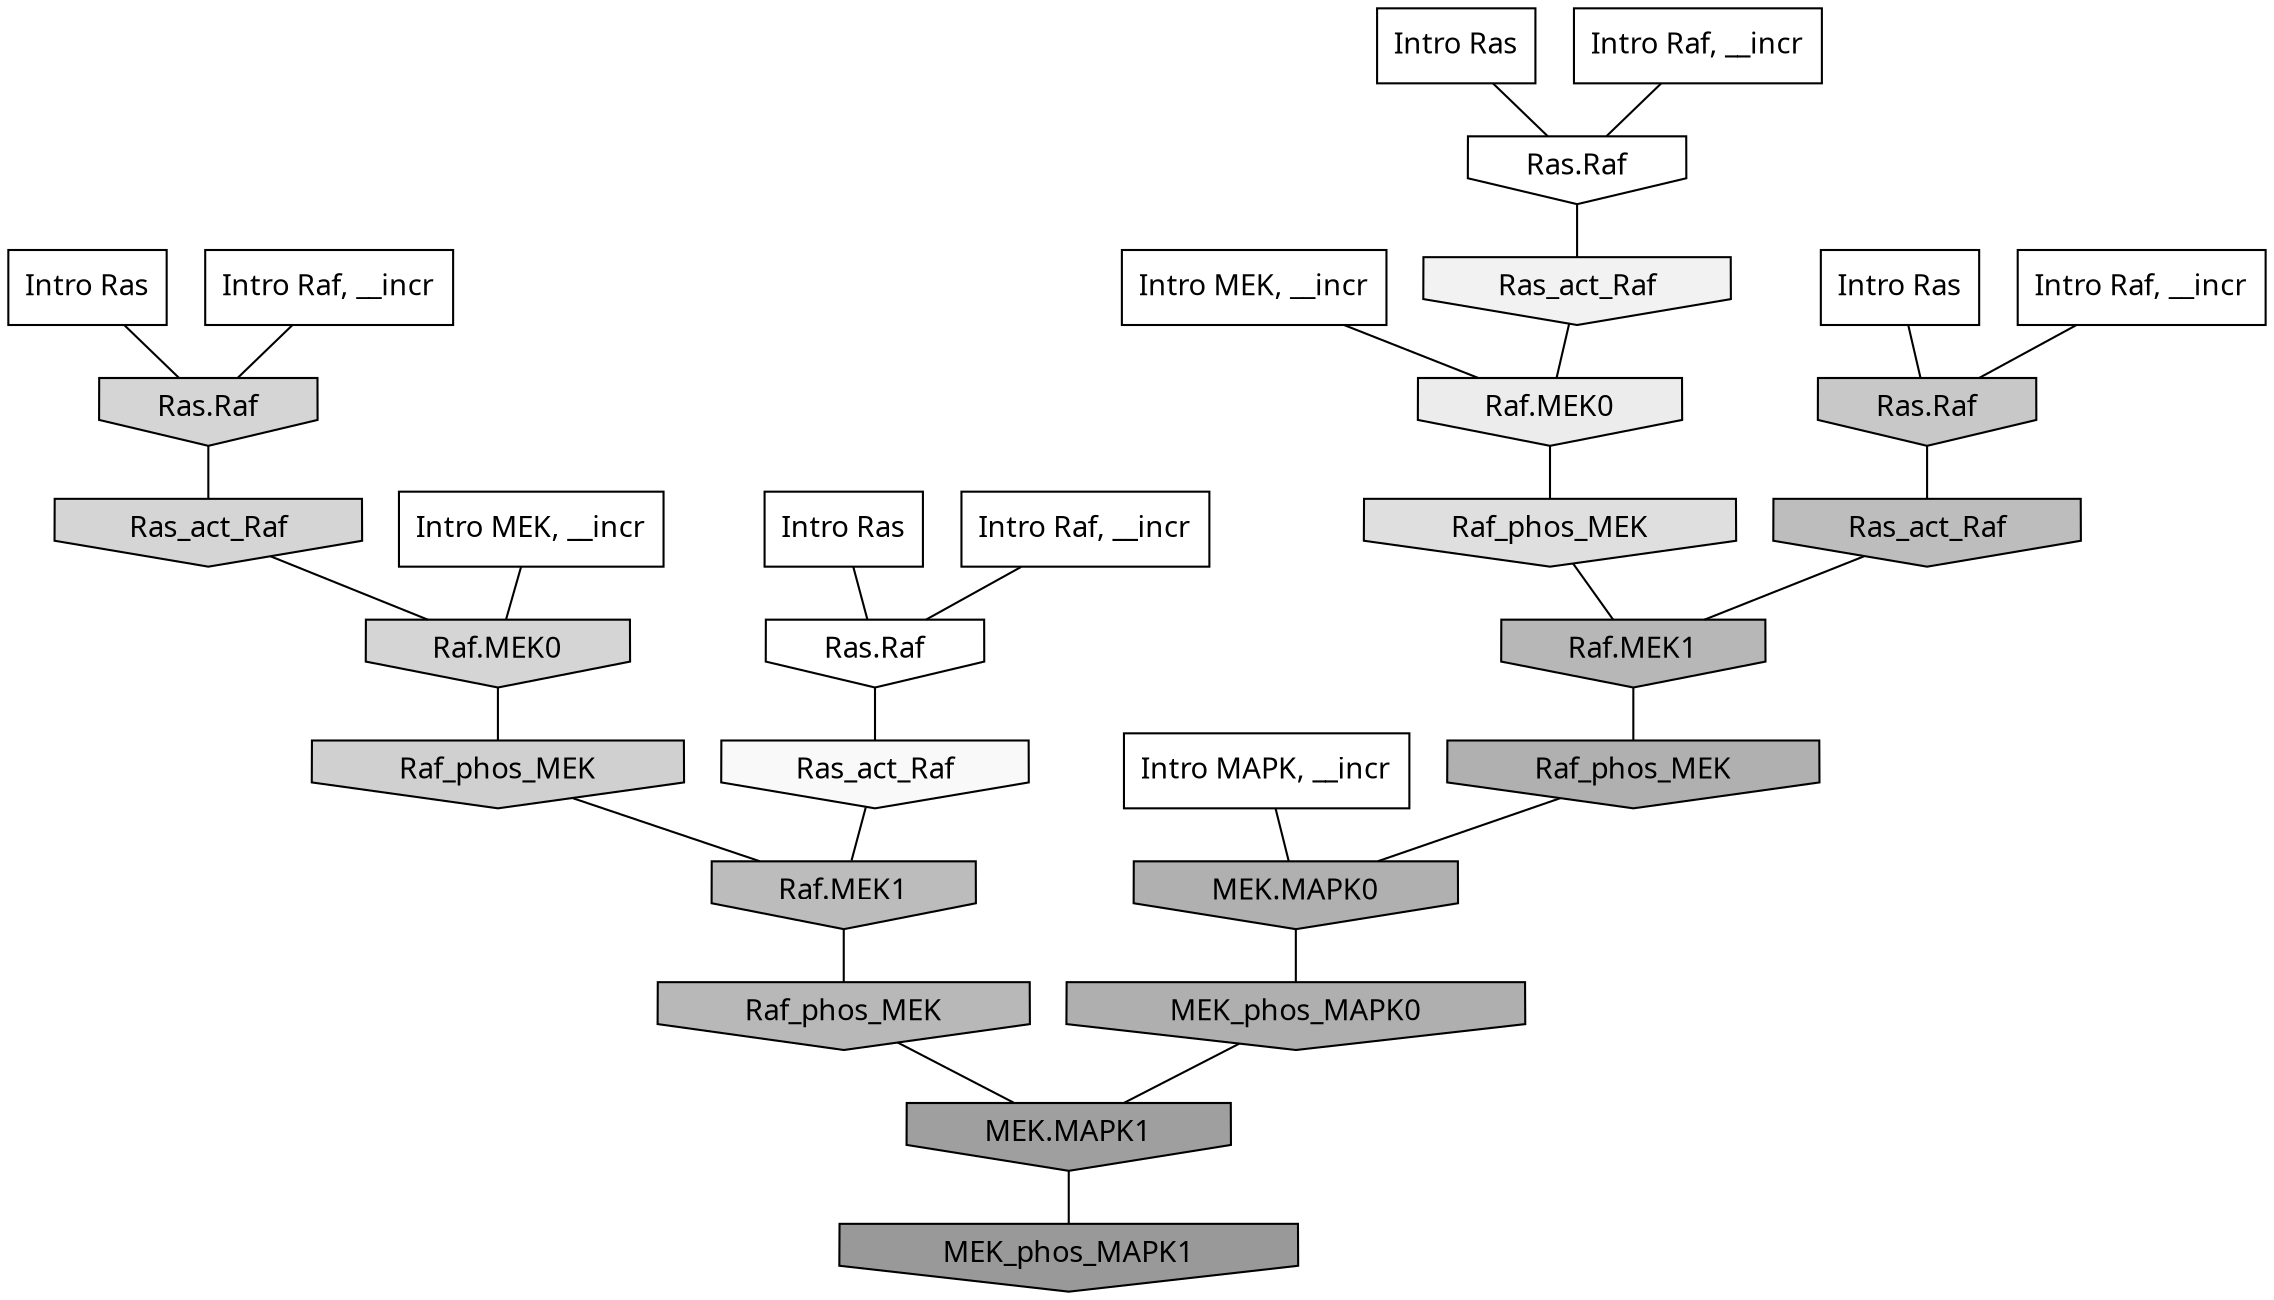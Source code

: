 digraph G{
  rankdir="TB";
  ranksep=0.30;
  node [fontname="CMU Serif"];
  edge [fontname="CMU Serif"];
  
  7 [label="Intro Ras", shape=rectangle, style=filled, fillcolor="0.000 0.000 1.000"]
  
  36 [label="Intro Ras", shape=rectangle, style=filled, fillcolor="0.000 0.000 1.000"]
  
  74 [label="Intro Ras", shape=rectangle, style=filled, fillcolor="0.000 0.000 1.000"]
  
  94 [label="Intro Ras", shape=rectangle, style=filled, fillcolor="0.000 0.000 1.000"]
  
  531 [label="Intro Raf, __incr", shape=rectangle, style=filled, fillcolor="0.000 0.000 1.000"]
  
  602 [label="Intro Raf, __incr", shape=rectangle, style=filled, fillcolor="0.000 0.000 1.000"]
  
  764 [label="Intro Raf, __incr", shape=rectangle, style=filled, fillcolor="0.000 0.000 1.000"]
  
  925 [label="Intro Raf, __incr", shape=rectangle, style=filled, fillcolor="0.000 0.000 1.000"]
  
  1480 [label="Intro MEK, __incr", shape=rectangle, style=filled, fillcolor="0.000 0.000 1.000"]
  
  1822 [label="Intro MEK, __incr", shape=rectangle, style=filled, fillcolor="0.000 0.000 1.000"]
  
  2685 [label="Intro MAPK, __incr", shape=rectangle, style=filled, fillcolor="0.000 0.000 1.000"]
  
  3272 [label="Ras.Raf", shape=invhouse, style=filled, fillcolor="0.000 0.000 1.000"]
  
  3283 [label="Ras.Raf", shape=invhouse, style=filled, fillcolor="0.000 0.000 1.000"]
  
  3480 [label="Ras_act_Raf", shape=invhouse, style=filled, fillcolor="0.000 0.000 0.975"]
  
  3725 [label="Ras_act_Raf", shape=invhouse, style=filled, fillcolor="0.000 0.000 0.948"]
  
  4100 [label="Raf.MEK0", shape=invhouse, style=filled, fillcolor="0.000 0.000 0.925"]
  
  4961 [label="Raf_phos_MEK", shape=invhouse, style=filled, fillcolor="0.000 0.000 0.873"]
  
  5696 [label="Ras.Raf", shape=invhouse, style=filled, fillcolor="0.000 0.000 0.833"]
  
  5705 [label="Ras_act_Raf", shape=invhouse, style=filled, fillcolor="0.000 0.000 0.833"]
  
  5708 [label="Raf.MEK0", shape=invhouse, style=filled, fillcolor="0.000 0.000 0.833"]
  
  6074 [label="Raf_phos_MEK", shape=invhouse, style=filled, fillcolor="0.000 0.000 0.816"]
  
  6926 [label="Ras.Raf", shape=invhouse, style=filled, fillcolor="0.000 0.000 0.784"]
  
  8463 [label="Ras_act_Raf", shape=invhouse, style=filled, fillcolor="0.000 0.000 0.739"]
  
  8587 [label="Raf.MEK1", shape=invhouse, style=filled, fillcolor="0.000 0.000 0.735"]
  
  9158 [label="Raf_phos_MEK", shape=invhouse, style=filled, fillcolor="0.000 0.000 0.720"]
  
  9319 [label="Raf.MEK1", shape=invhouse, style=filled, fillcolor="0.000 0.000 0.717"]
  
  10714 [label="Raf_phos_MEK", shape=invhouse, style=filled, fillcolor="0.000 0.000 0.689"]
  
  10716 [label="MEK.MAPK0", shape=invhouse, style=filled, fillcolor="0.000 0.000 0.689"]
  
  10866 [label="MEK_phos_MAPK0", shape=invhouse, style=filled, fillcolor="0.000 0.000 0.687"]
  
  15068 [label="MEK.MAPK1", shape=invhouse, style=filled, fillcolor="0.000 0.000 0.625"]
  
  16416 [label="MEK_phos_MAPK1", shape=invhouse, style=filled, fillcolor="0.000 0.000 0.600"]
  
  
  15068 -> 16416 [dir=none, color="0.000 0.000 0.000"] 
  10866 -> 15068 [dir=none, color="0.000 0.000 0.000"] 
  10716 -> 10866 [dir=none, color="0.000 0.000 0.000"] 
  10714 -> 10716 [dir=none, color="0.000 0.000 0.000"] 
  9319 -> 10714 [dir=none, color="0.000 0.000 0.000"] 
  9158 -> 15068 [dir=none, color="0.000 0.000 0.000"] 
  8587 -> 9158 [dir=none, color="0.000 0.000 0.000"] 
  8463 -> 9319 [dir=none, color="0.000 0.000 0.000"] 
  6926 -> 8463 [dir=none, color="0.000 0.000 0.000"] 
  6074 -> 8587 [dir=none, color="0.000 0.000 0.000"] 
  5708 -> 6074 [dir=none, color="0.000 0.000 0.000"] 
  5705 -> 5708 [dir=none, color="0.000 0.000 0.000"] 
  5696 -> 5705 [dir=none, color="0.000 0.000 0.000"] 
  4961 -> 9319 [dir=none, color="0.000 0.000 0.000"] 
  4100 -> 4961 [dir=none, color="0.000 0.000 0.000"] 
  3725 -> 4100 [dir=none, color="0.000 0.000 0.000"] 
  3480 -> 8587 [dir=none, color="0.000 0.000 0.000"] 
  3283 -> 3480 [dir=none, color="0.000 0.000 0.000"] 
  3272 -> 3725 [dir=none, color="0.000 0.000 0.000"] 
  2685 -> 10716 [dir=none, color="0.000 0.000 0.000"] 
  1822 -> 5708 [dir=none, color="0.000 0.000 0.000"] 
  1480 -> 4100 [dir=none, color="0.000 0.000 0.000"] 
  925 -> 5696 [dir=none, color="0.000 0.000 0.000"] 
  764 -> 6926 [dir=none, color="0.000 0.000 0.000"] 
  602 -> 3272 [dir=none, color="0.000 0.000 0.000"] 
  531 -> 3283 [dir=none, color="0.000 0.000 0.000"] 
  94 -> 3283 [dir=none, color="0.000 0.000 0.000"] 
  74 -> 3272 [dir=none, color="0.000 0.000 0.000"] 
  36 -> 6926 [dir=none, color="0.000 0.000 0.000"] 
  7 -> 5696 [dir=none, color="0.000 0.000 0.000"] 
  
  }
